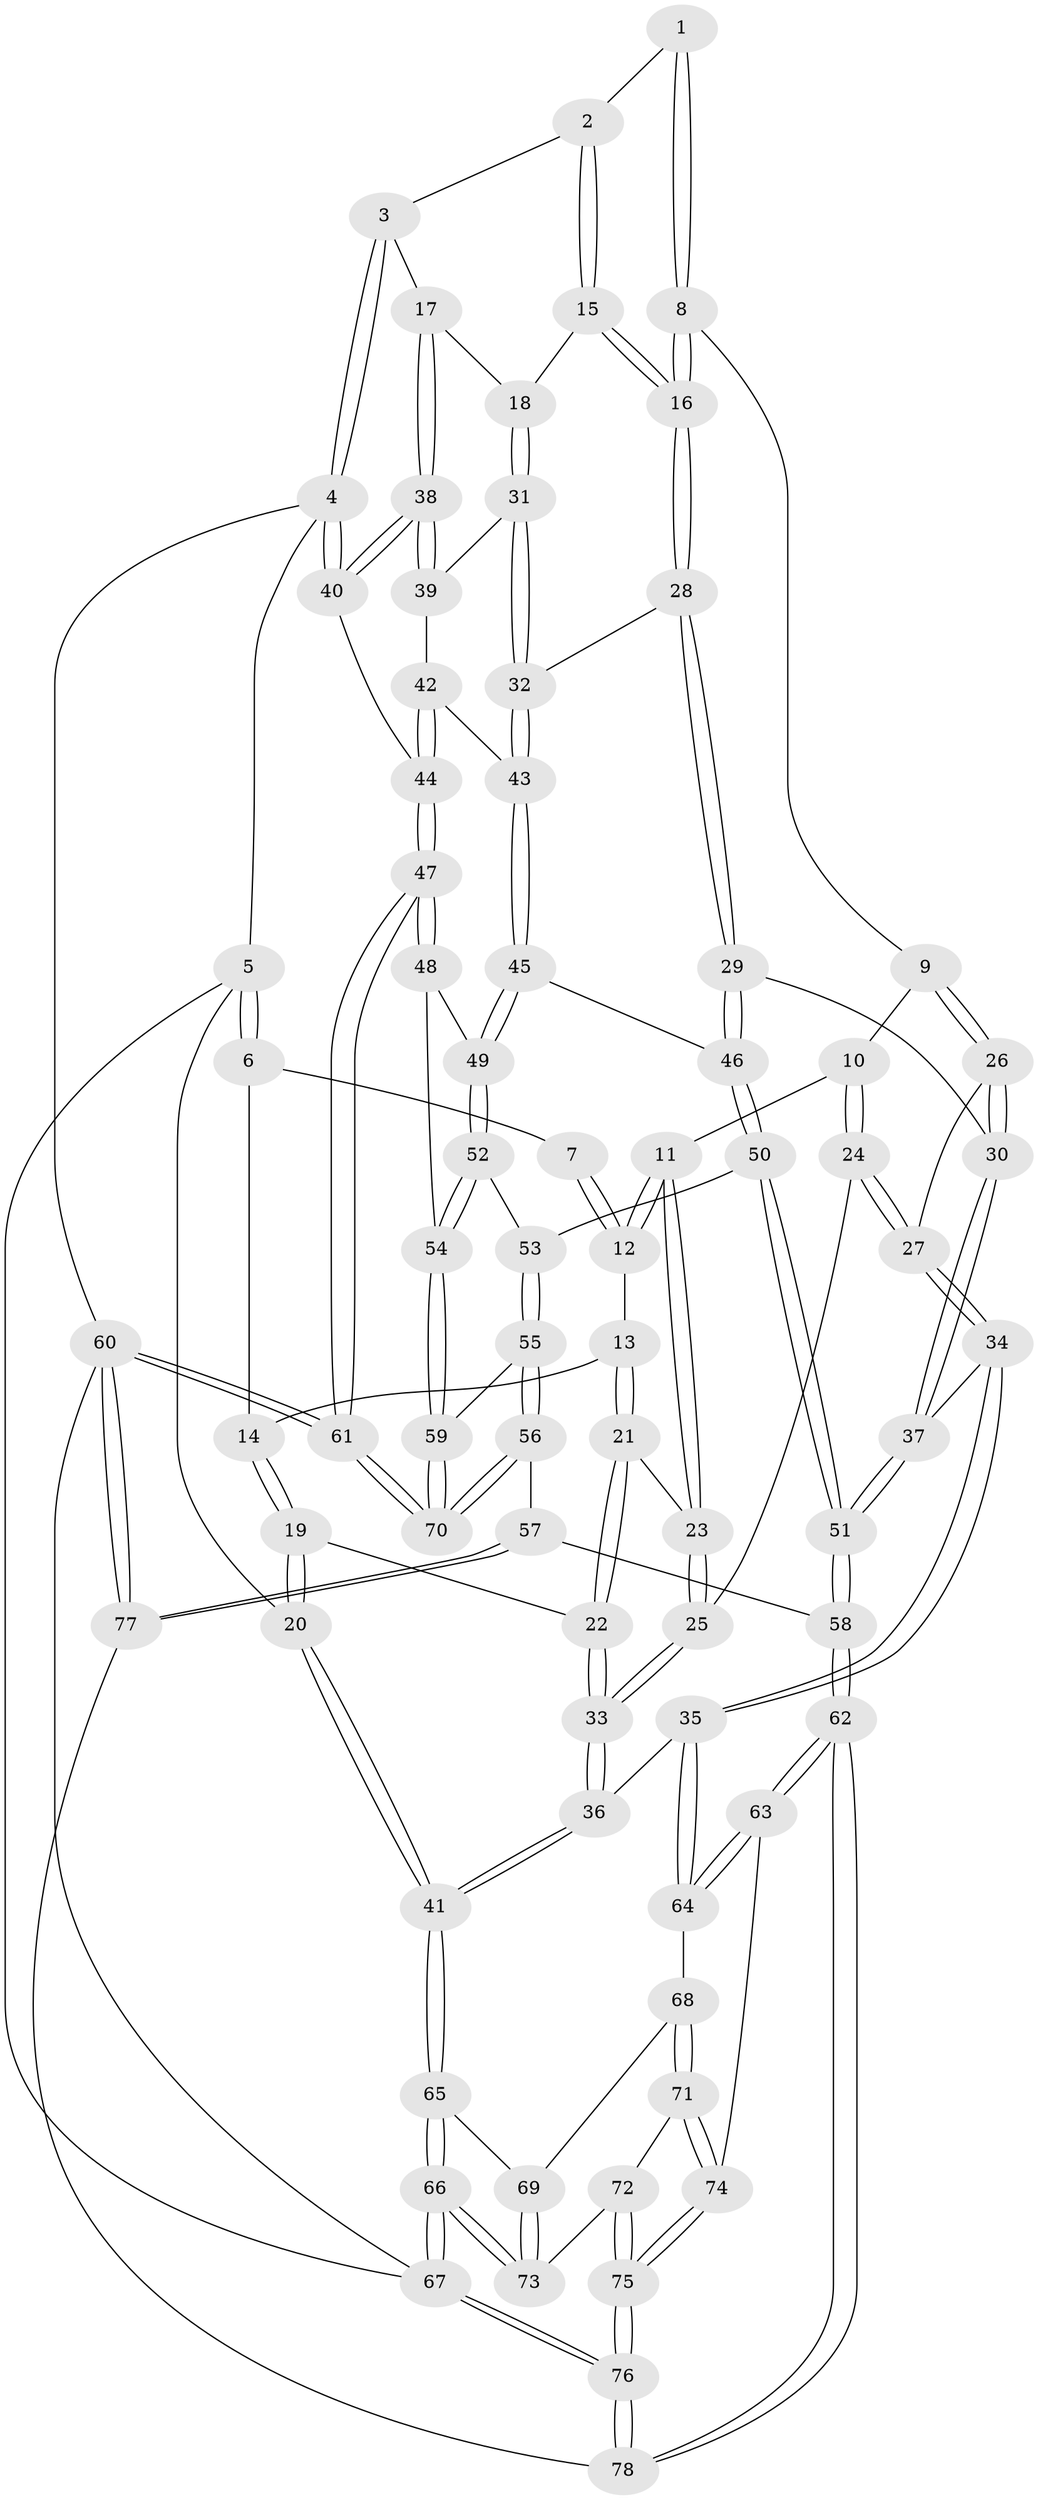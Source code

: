 // Generated by graph-tools (version 1.1) at 2025/17/03/09/25 04:17:06]
// undirected, 78 vertices, 192 edges
graph export_dot {
graph [start="1"]
  node [color=gray90,style=filled];
  1 [pos="+0.6604971947701657+0"];
  2 [pos="+0.7033495703142216+0"];
  3 [pos="+0.796302076881945+0"];
  4 [pos="+1+0"];
  5 [pos="+0+0"];
  6 [pos="+0.12244729692427991+0"];
  7 [pos="+0.2604313349838588+0"];
  8 [pos="+0.5332401313260436+0.12332546206614986"];
  9 [pos="+0.5000191457532719+0.13943616764971772"];
  10 [pos="+0.43700080126224294+0.12852427066947852"];
  11 [pos="+0.3642103919846035+0.10815559904609581"];
  12 [pos="+0.36283382942966225+0.1055847655511365"];
  13 [pos="+0.17414200141899436+0.11747156351851407"];
  14 [pos="+0.13951450599935544+0.08321002183844278"];
  15 [pos="+0.7716431186167078+0.09474630793547531"];
  16 [pos="+0.6542436178432062+0.20861487057995073"];
  17 [pos="+0.9931369663125381+0.18367256115288466"];
  18 [pos="+0.8610774965991104+0.1669502516489762"];
  19 [pos="+0.0482351904449076+0.192543611630413"];
  20 [pos="+0+0.29490055603936105"];
  21 [pos="+0.22555722534168063+0.2198799825225879"];
  22 [pos="+0.2114343267520074+0.27272097278934576"];
  23 [pos="+0.34195030021697553+0.14799584358754495"];
  24 [pos="+0.39136632744145283+0.2804984868057818"];
  25 [pos="+0.3586070389747145+0.2557461305418157"];
  26 [pos="+0.4847584508099413+0.25544171279876626"];
  27 [pos="+0.39535036181349253+0.2847379243090311"];
  28 [pos="+0.6743317087163107+0.32601300732926886"];
  29 [pos="+0.593183552467074+0.3992119696958461"];
  30 [pos="+0.582599433477017+0.4007629153886126"];
  31 [pos="+0.7598368696572887+0.3096350757210814"];
  32 [pos="+0.7003967555498531+0.32769342210988905"];
  33 [pos="+0.21779971319894764+0.3089919995928946"];
  34 [pos="+0.36690690261041237+0.5086474167638961"];
  35 [pos="+0.3189674385008582+0.5148906044798008"];
  36 [pos="+0.20093977169334595+0.4251493274568379"];
  37 [pos="+0.406270416177518+0.5144537484151418"];
  38 [pos="+1+0.27174494766630614"];
  39 [pos="+0.8125495573369934+0.3280717454789402"];
  40 [pos="+1+0.2740419689988527"];
  41 [pos="+0+0.4408670980632859"];
  42 [pos="+0.8556551700463737+0.40469320496579425"];
  43 [pos="+0.8083293994522518+0.45847722597742624"];
  44 [pos="+1+0.38436439645068327"];
  45 [pos="+0.8098970282300607+0.4883809468530145"];
  46 [pos="+0.6261122204779186+0.44283838695824856"];
  47 [pos="+1+0.5021547044618482"];
  48 [pos="+0.9034282958259358+0.5482906134723569"];
  49 [pos="+0.8142573884021617+0.501852665114199"];
  50 [pos="+0.6929698765947003+0.5721024737613023"];
  51 [pos="+0.5323133333729418+0.6852946807536698"];
  52 [pos="+0.7141564440112431+0.5746755848554265"];
  53 [pos="+0.7011375195509906+0.5748070915614244"];
  54 [pos="+0.8229471628272235+0.6680060825566387"];
  55 [pos="+0.7087838680777473+0.719695095645928"];
  56 [pos="+0.6298153587420605+0.7820582162866088"];
  57 [pos="+0.6176048783800442+0.7854851675662854"];
  58 [pos="+0.5471347751614705+0.7666579104847274"];
  59 [pos="+0.8234297876015098+0.6958196949466425"];
  60 [pos="+1+1"];
  61 [pos="+1+1"];
  62 [pos="+0.4027902939708098+0.918346876739884"];
  63 [pos="+0.30878030277225493+0.8499354203021361"];
  64 [pos="+0.30979164661903363+0.5343866272703901"];
  65 [pos="+0+0.4595986899806025"];
  66 [pos="+0+0.8707274692893487"];
  67 [pos="+0+1"];
  68 [pos="+0.15066388346590104+0.6714496551540389"];
  69 [pos="+0.09202178122377419+0.6573975419816556"];
  70 [pos="+0.9431047658180232+0.8650138924470605"];
  71 [pos="+0.16472867280923276+0.782311169589356"];
  72 [pos="+0.0984846306507304+0.7896828093213706"];
  73 [pos="+0.02379291323311058+0.7742650537794513"];
  74 [pos="+0.22644260187741982+0.8421279398486738"];
  75 [pos="+0.022621533968835632+1"];
  76 [pos="+0+1"];
  77 [pos="+0.8333994365435733+1"];
  78 [pos="+0.4276366611093604+1"];
  1 -- 2;
  1 -- 8;
  1 -- 8;
  2 -- 3;
  2 -- 15;
  2 -- 15;
  3 -- 4;
  3 -- 4;
  3 -- 17;
  4 -- 5;
  4 -- 40;
  4 -- 40;
  4 -- 60;
  5 -- 6;
  5 -- 6;
  5 -- 20;
  5 -- 67;
  6 -- 7;
  6 -- 14;
  7 -- 12;
  7 -- 12;
  8 -- 9;
  8 -- 16;
  8 -- 16;
  9 -- 10;
  9 -- 26;
  9 -- 26;
  10 -- 11;
  10 -- 24;
  10 -- 24;
  11 -- 12;
  11 -- 12;
  11 -- 23;
  11 -- 23;
  12 -- 13;
  13 -- 14;
  13 -- 21;
  13 -- 21;
  14 -- 19;
  14 -- 19;
  15 -- 16;
  15 -- 16;
  15 -- 18;
  16 -- 28;
  16 -- 28;
  17 -- 18;
  17 -- 38;
  17 -- 38;
  18 -- 31;
  18 -- 31;
  19 -- 20;
  19 -- 20;
  19 -- 22;
  20 -- 41;
  20 -- 41;
  21 -- 22;
  21 -- 22;
  21 -- 23;
  22 -- 33;
  22 -- 33;
  23 -- 25;
  23 -- 25;
  24 -- 25;
  24 -- 27;
  24 -- 27;
  25 -- 33;
  25 -- 33;
  26 -- 27;
  26 -- 30;
  26 -- 30;
  27 -- 34;
  27 -- 34;
  28 -- 29;
  28 -- 29;
  28 -- 32;
  29 -- 30;
  29 -- 46;
  29 -- 46;
  30 -- 37;
  30 -- 37;
  31 -- 32;
  31 -- 32;
  31 -- 39;
  32 -- 43;
  32 -- 43;
  33 -- 36;
  33 -- 36;
  34 -- 35;
  34 -- 35;
  34 -- 37;
  35 -- 36;
  35 -- 64;
  35 -- 64;
  36 -- 41;
  36 -- 41;
  37 -- 51;
  37 -- 51;
  38 -- 39;
  38 -- 39;
  38 -- 40;
  38 -- 40;
  39 -- 42;
  40 -- 44;
  41 -- 65;
  41 -- 65;
  42 -- 43;
  42 -- 44;
  42 -- 44;
  43 -- 45;
  43 -- 45;
  44 -- 47;
  44 -- 47;
  45 -- 46;
  45 -- 49;
  45 -- 49;
  46 -- 50;
  46 -- 50;
  47 -- 48;
  47 -- 48;
  47 -- 61;
  47 -- 61;
  48 -- 49;
  48 -- 54;
  49 -- 52;
  49 -- 52;
  50 -- 51;
  50 -- 51;
  50 -- 53;
  51 -- 58;
  51 -- 58;
  52 -- 53;
  52 -- 54;
  52 -- 54;
  53 -- 55;
  53 -- 55;
  54 -- 59;
  54 -- 59;
  55 -- 56;
  55 -- 56;
  55 -- 59;
  56 -- 57;
  56 -- 70;
  56 -- 70;
  57 -- 58;
  57 -- 77;
  57 -- 77;
  58 -- 62;
  58 -- 62;
  59 -- 70;
  59 -- 70;
  60 -- 61;
  60 -- 61;
  60 -- 77;
  60 -- 77;
  60 -- 67;
  61 -- 70;
  61 -- 70;
  62 -- 63;
  62 -- 63;
  62 -- 78;
  62 -- 78;
  63 -- 64;
  63 -- 64;
  63 -- 74;
  64 -- 68;
  65 -- 66;
  65 -- 66;
  65 -- 69;
  66 -- 67;
  66 -- 67;
  66 -- 73;
  66 -- 73;
  67 -- 76;
  67 -- 76;
  68 -- 69;
  68 -- 71;
  68 -- 71;
  69 -- 73;
  69 -- 73;
  71 -- 72;
  71 -- 74;
  71 -- 74;
  72 -- 73;
  72 -- 75;
  72 -- 75;
  74 -- 75;
  74 -- 75;
  75 -- 76;
  75 -- 76;
  76 -- 78;
  76 -- 78;
  77 -- 78;
}
